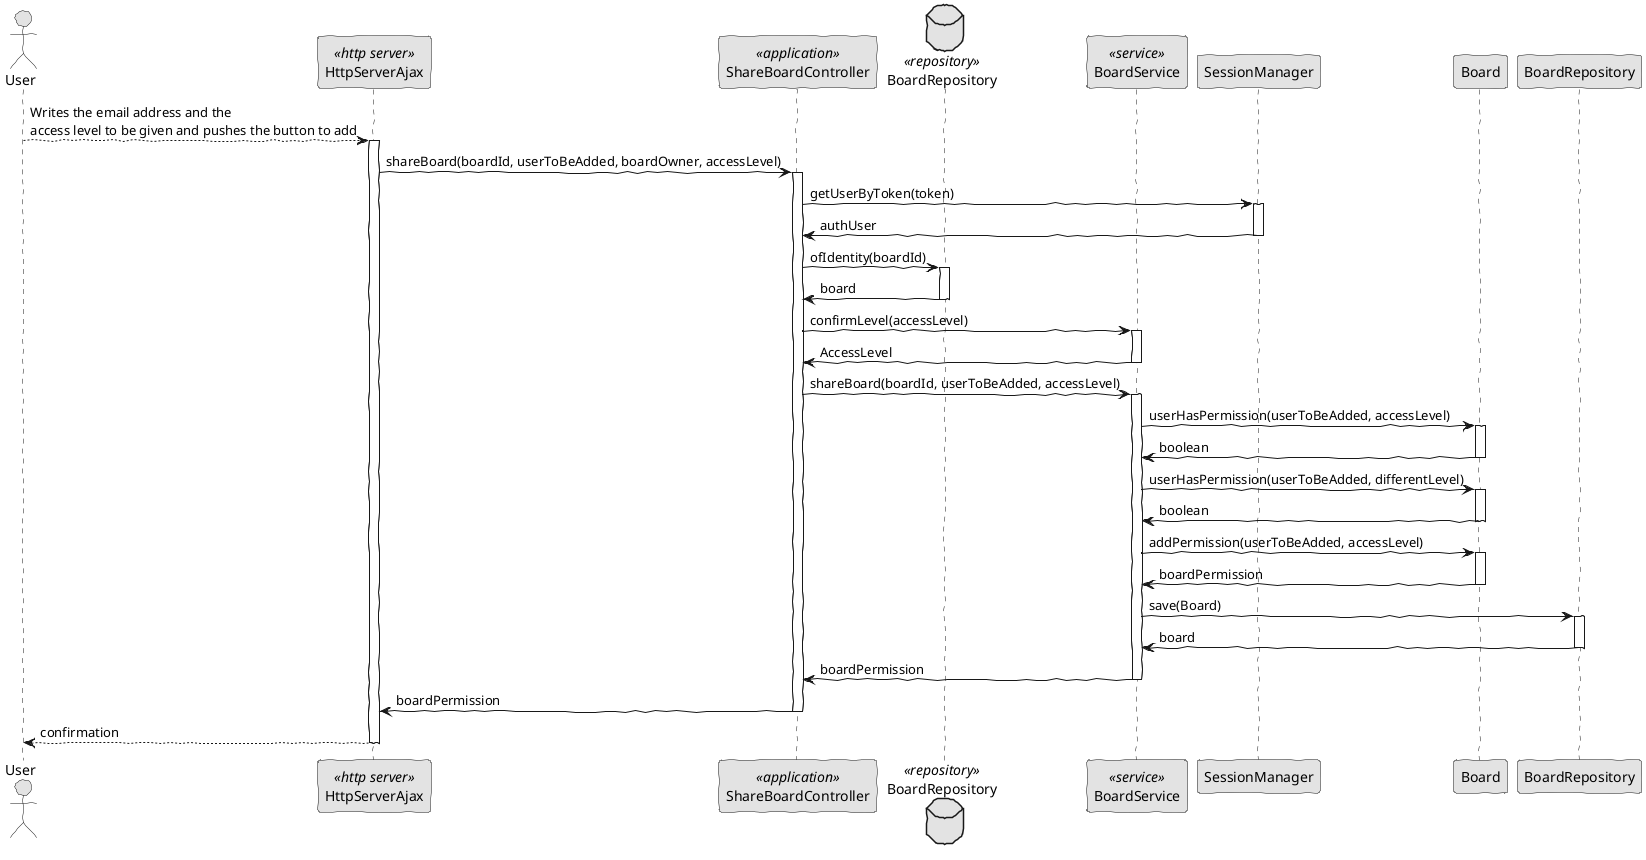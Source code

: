 @startuml
'http://plantuml.com/skinparam.html
skinparam handwritten true
skinparam monochrome true
skinparam packageStyle rect
skinparam defaultFontName FG Virgil
skinparam shadowing false

actor User as Actor
participant HttpServerAjax as Server <<http server>>
participant ShareBoardController as Controller <<application>>

database BoardRepository as Repository <<repository>>
participant BoardService as Service <<service>>


Actor --> Server: Writes the email address and the \naccess level to be given and pushes the button to add
activate Server




    Server -> Controller: shareBoard(boardId, userToBeAdded, boardOwner, accessLevel)

    activate Controller

     Controller -> SessionManager: getUserByToken(token)
        activate SessionManager
        SessionManager -> Controller: authUser
        deactivate SessionManager

    Controller -> Repository: ofIdentity(boardId)
    activate Repository
    Repository -> Controller: board
    deactivate Repository

   Controller -> Service : confirmLevel(accessLevel)
   activate Service
   Service -> Controller : AccessLevel
    deactivate Service

    Controller -> Service : shareBoard(boardId, userToBeAdded, accessLevel)
activate Service
Service -> Board : userHasPermission(userToBeAdded, accessLevel)
activate Board
Board -> Service : boolean
deactivate Board

Service -> Board : userHasPermission(userToBeAdded, differentLevel)
activate Board
Board -> Service : boolean
deactivate Board

Service -> Board : addPermission(userToBeAdded, accessLevel)
activate Board
Board -> Service : boardPermission
deactivate Board

Service -> BoardRepository : save(Board)
activate BoardRepository
BoardRepository -> Service : board
deactivate BoardRepository

Service -> Controller : boardPermission
deactivate Service

    Controller -> Server: boardPermission
    deactivate Controller

    Server --> Actor: confirmation

deactivate Server
@enduml